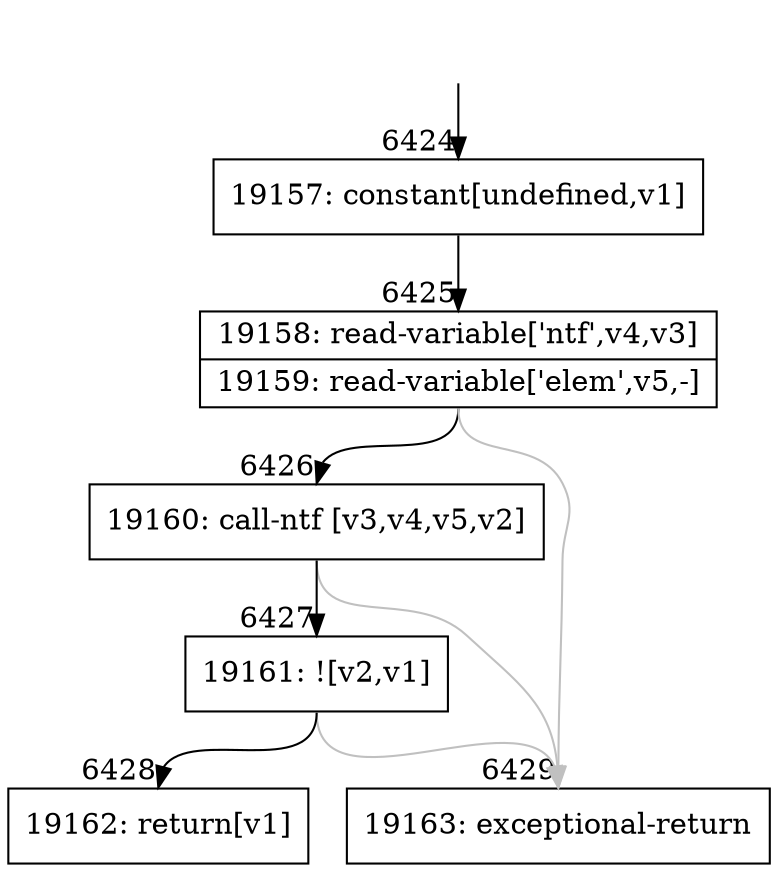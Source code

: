 digraph {
rankdir="TD"
BB_entry452[shape=none,label=""];
BB_entry452 -> BB6424 [tailport=s, headport=n, headlabel="    6424"]
BB6424 [shape=record label="{19157: constant[undefined,v1]}" ] 
BB6424 -> BB6425 [tailport=s, headport=n, headlabel="      6425"]
BB6425 [shape=record label="{19158: read-variable['ntf',v4,v3]|19159: read-variable['elem',v5,-]}" ] 
BB6425 -> BB6426 [tailport=s, headport=n, headlabel="      6426"]
BB6425 -> BB6429 [tailport=s, headport=n, color=gray, headlabel="      6429"]
BB6426 [shape=record label="{19160: call-ntf [v3,v4,v5,v2]}" ] 
BB6426 -> BB6427 [tailport=s, headport=n, headlabel="      6427"]
BB6426 -> BB6429 [tailport=s, headport=n, color=gray]
BB6427 [shape=record label="{19161: ![v2,v1]}" ] 
BB6427 -> BB6428 [tailport=s, headport=n, headlabel="      6428"]
BB6427 -> BB6429 [tailport=s, headport=n, color=gray]
BB6428 [shape=record label="{19162: return[v1]}" ] 
BB6429 [shape=record label="{19163: exceptional-return}" ] 
//#$~ 9158
}
